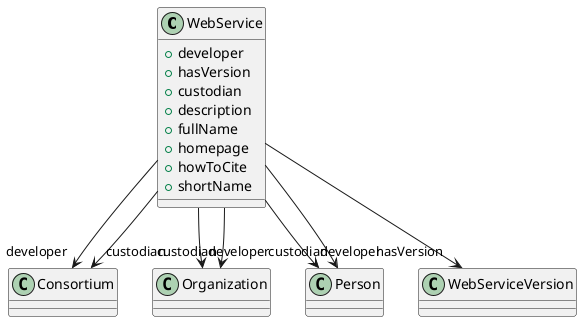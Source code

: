 @startuml
class WebService {
+developer
+hasVersion
+custodian
+description
+fullName
+homepage
+howToCite
+shortName

}
WebService -d-> "developer" Consortium
WebService -d-> "developer" Organization
WebService -d-> "developer" Person
WebService -d-> "hasVersion" WebServiceVersion
WebService -d-> "custodian" Consortium
WebService -d-> "custodian" Organization
WebService -d-> "custodian" Person

@enduml